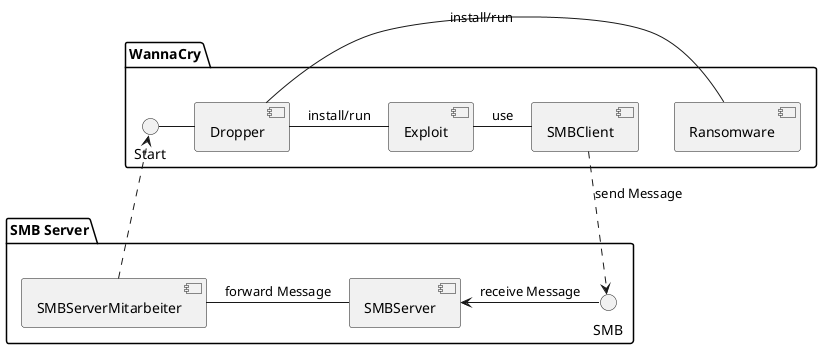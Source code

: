  @startuml

package "WannaCry" {
[Dropper] - [Ransomware] : install/run
Start - [Dropper]

[Dropper] - [Exploit] : install/run
[Exploit] - [SMBClient] : use
}

package "SMB Server" {
[SMBClient] ..> SMB : send Message
[SMBServer] <- SMB : receive Message
[SMBServerMitarbeiter] - [SMBServer] : forward Message
[SMBServerMitarbeiter] ..> Start
}

@enduml